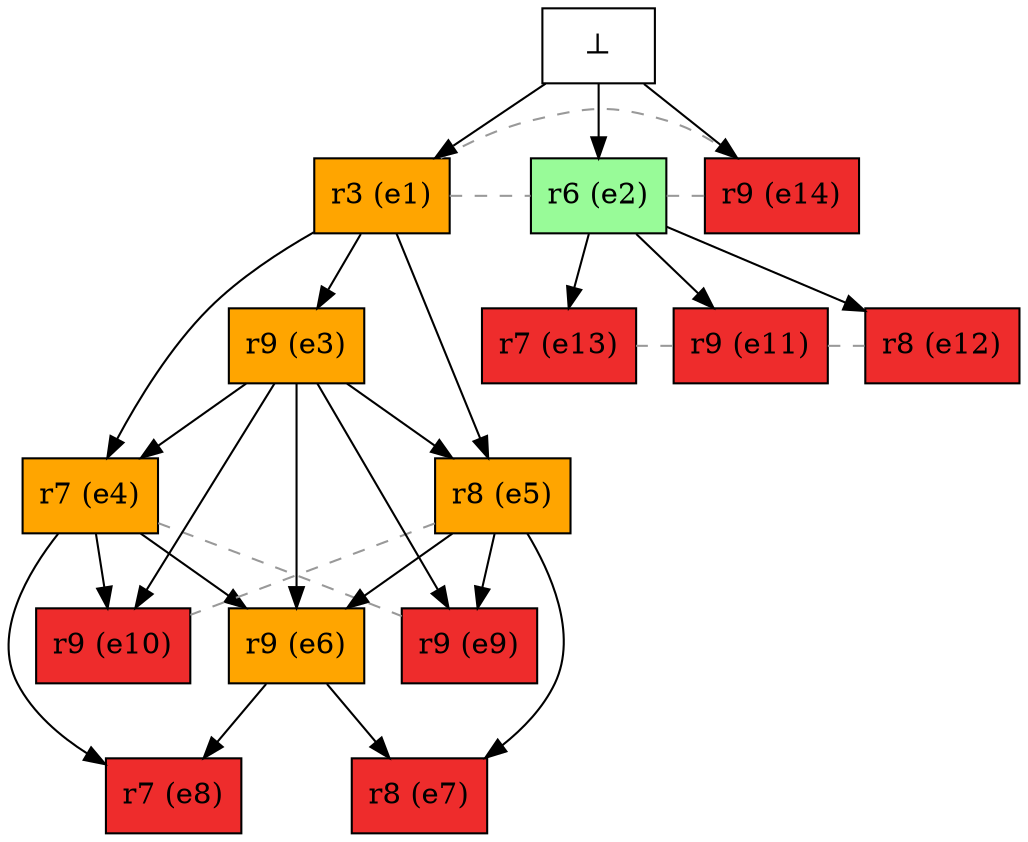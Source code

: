 digraph test {
  e1 -> e4;
  e1 -> e5;
  e1 -> e3;
  e2 -> e13;
  e2 -> e11;
  e2 -> e12;
  e3 -> e10;
  e3 -> e5;
  e3 -> e6;
  e3 -> e9;
  e3 -> e4;
  e4 -> e8;
  e4 -> e6;
  e4 -> e10;
  e5 -> e6;
  e5 -> e9;
  e5 -> e7;
  e6 -> e7;
  e6 -> e8;
  e0 -> e1;
  e0 -> e2;
  e0 -> e14;

//conflicts
  e1 -> e2 [arrowhead=none color=gray60 style=dashed constraint=false];
  e1 -> e14 [arrowhead=none color=gray60 style=dashed constraint=false];
  e2 -> e14 [arrowhead=none color=gray60 style=dashed constraint=false];
  e4 -> e9 [arrowhead=none color=gray60 style=dashed constraint=false];
  e5 -> e10 [arrowhead=none color=gray60 style=dashed constraint=false];
  e11 -> e12 [arrowhead=none color=gray60 style=dashed constraint=false];
  e11 -> e13 [arrowhead=none color=gray60 style=dashed constraint=false];

  e1 [fillcolor=orange label="r3 (e1)" shape=box style=filled];
  e2 [fillcolor=palegreen label="r6 (e2)" shape=box style=filled];
  e3 [fillcolor=orange label="r9 (e3)" shape=box style=filled];
  e4 [fillcolor=orange label="r7 (e4)" shape=box style=filled];
  e5 [fillcolor=orange label="r8 (e5)" shape=box style=filled];
  e6 [fillcolor=orange label="r9 (e6)" shape=box style=filled];
  e7 [color=black fillcolor=firebrick2 label="r8 (e7)" shape=box style=filled];
  e8 [color=black fillcolor=firebrick2 label="r7 (e8)" shape=box style=filled];
  e9 [color=black fillcolor=firebrick2 label="r9 (e9)" shape=box style=filled];
  e10 [color=black fillcolor=firebrick2 label="r9 (e10)" shape=box style=filled];
  e11 [color=black fillcolor=firebrick2 label="r9 (e11)" shape=box style=filled];
  e12 [color=black fillcolor=firebrick2 label="r8 (e12)" shape=box style=filled];
  e13 [color=black fillcolor=firebrick2 label="r7 (e13)" shape=box style=filled];
  e14 [color=black fillcolor=firebrick2 label="r9 (e14)" shape=box style=filled];
  e0 [fillcolor=white label="⊥" shape=box style=filled];
}
